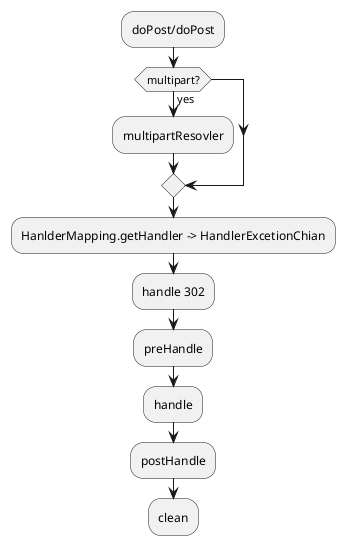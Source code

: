 @startuml
:doPost/doPost;
if(multipart?) then(yes)
:multipartResovler;
endif
:HanlderMapping.getHandler -> HandlerExcetionChian;
:handle 302;
:preHandle;
:handle;
:postHandle;
:clean;

@enduml